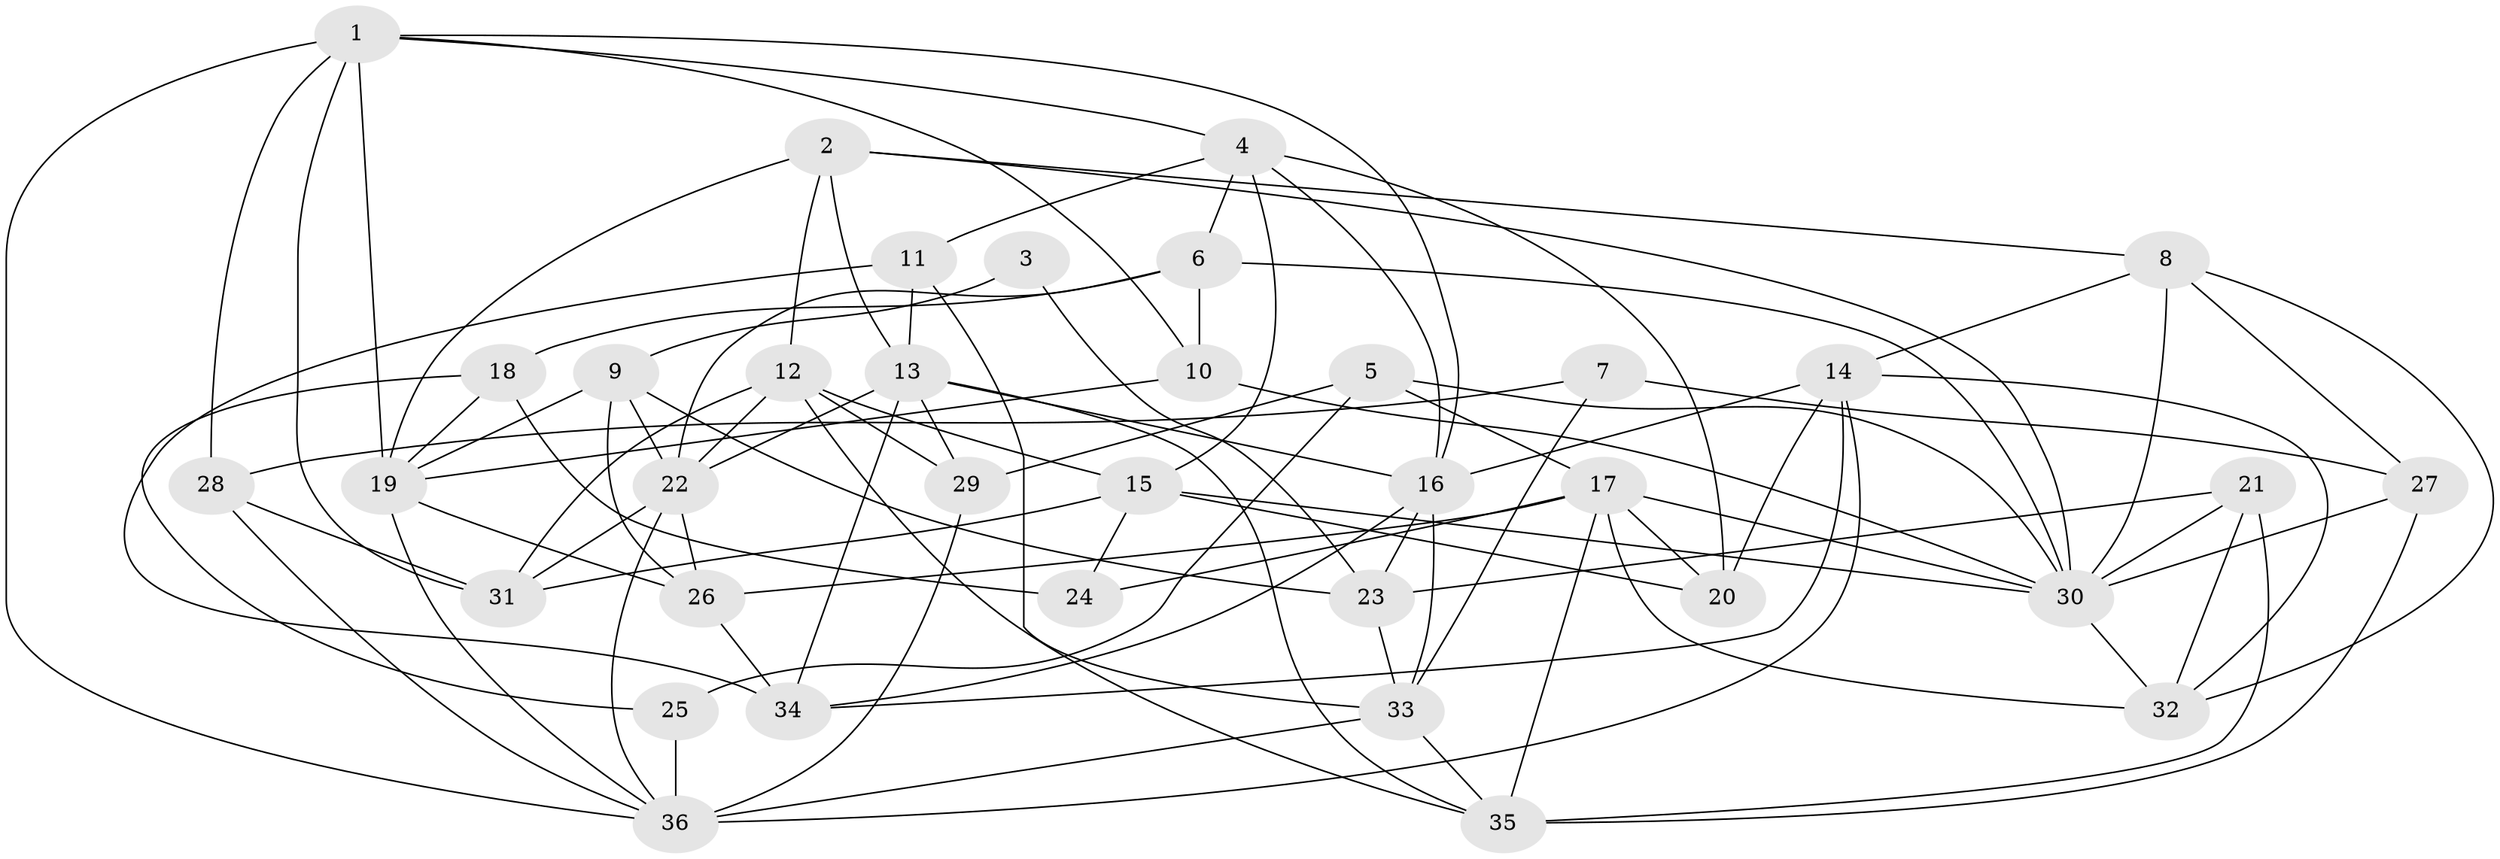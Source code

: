 // original degree distribution, {5: 0.14925373134328357, 4: 0.373134328358209, 3: 0.2537313432835821, 2: 0.1044776119402985, 7: 0.014925373134328358, 6: 0.08955223880597014, 10: 0.014925373134328358}
// Generated by graph-tools (version 1.1) at 2025/37/03/04/25 23:37:11]
// undirected, 36 vertices, 94 edges
graph export_dot {
  node [color=gray90,style=filled];
  1;
  2;
  3;
  4;
  5;
  6;
  7;
  8;
  9;
  10;
  11;
  12;
  13;
  14;
  15;
  16;
  17;
  18;
  19;
  20;
  21;
  22;
  23;
  24;
  25;
  26;
  27;
  28;
  29;
  30;
  31;
  32;
  33;
  34;
  35;
  36;
  1 -- 4 [weight=1.0];
  1 -- 10 [weight=1.0];
  1 -- 16 [weight=1.0];
  1 -- 19 [weight=1.0];
  1 -- 28 [weight=1.0];
  1 -- 31 [weight=1.0];
  1 -- 36 [weight=1.0];
  2 -- 8 [weight=1.0];
  2 -- 12 [weight=1.0];
  2 -- 13 [weight=1.0];
  2 -- 19 [weight=1.0];
  2 -- 30 [weight=1.0];
  3 -- 9 [weight=1.0];
  3 -- 23 [weight=1.0];
  4 -- 6 [weight=1.0];
  4 -- 11 [weight=1.0];
  4 -- 15 [weight=1.0];
  4 -- 16 [weight=1.0];
  4 -- 20 [weight=1.0];
  5 -- 17 [weight=1.0];
  5 -- 25 [weight=1.0];
  5 -- 29 [weight=1.0];
  5 -- 30 [weight=1.0];
  6 -- 10 [weight=1.0];
  6 -- 18 [weight=1.0];
  6 -- 22 [weight=1.0];
  6 -- 30 [weight=2.0];
  7 -- 27 [weight=2.0];
  7 -- 28 [weight=1.0];
  7 -- 33 [weight=1.0];
  8 -- 14 [weight=1.0];
  8 -- 27 [weight=1.0];
  8 -- 30 [weight=1.0];
  8 -- 32 [weight=1.0];
  9 -- 19 [weight=2.0];
  9 -- 22 [weight=1.0];
  9 -- 23 [weight=1.0];
  9 -- 26 [weight=1.0];
  10 -- 19 [weight=1.0];
  10 -- 30 [weight=1.0];
  11 -- 13 [weight=1.0];
  11 -- 33 [weight=1.0];
  11 -- 34 [weight=1.0];
  12 -- 15 [weight=1.0];
  12 -- 22 [weight=1.0];
  12 -- 29 [weight=1.0];
  12 -- 31 [weight=1.0];
  12 -- 35 [weight=1.0];
  13 -- 16 [weight=1.0];
  13 -- 22 [weight=2.0];
  13 -- 29 [weight=1.0];
  13 -- 34 [weight=1.0];
  13 -- 35 [weight=1.0];
  14 -- 16 [weight=1.0];
  14 -- 20 [weight=1.0];
  14 -- 32 [weight=1.0];
  14 -- 34 [weight=1.0];
  14 -- 36 [weight=1.0];
  15 -- 20 [weight=1.0];
  15 -- 24 [weight=1.0];
  15 -- 30 [weight=1.0];
  15 -- 31 [weight=1.0];
  16 -- 23 [weight=1.0];
  16 -- 33 [weight=1.0];
  16 -- 34 [weight=1.0];
  17 -- 20 [weight=1.0];
  17 -- 24 [weight=1.0];
  17 -- 26 [weight=1.0];
  17 -- 30 [weight=1.0];
  17 -- 32 [weight=1.0];
  17 -- 35 [weight=1.0];
  18 -- 19 [weight=1.0];
  18 -- 24 [weight=1.0];
  18 -- 25 [weight=1.0];
  19 -- 26 [weight=1.0];
  19 -- 36 [weight=1.0];
  21 -- 23 [weight=1.0];
  21 -- 30 [weight=1.0];
  21 -- 32 [weight=1.0];
  21 -- 35 [weight=1.0];
  22 -- 26 [weight=1.0];
  22 -- 31 [weight=1.0];
  22 -- 36 [weight=1.0];
  23 -- 33 [weight=1.0];
  25 -- 36 [weight=2.0];
  26 -- 34 [weight=2.0];
  27 -- 30 [weight=2.0];
  27 -- 35 [weight=1.0];
  28 -- 31 [weight=1.0];
  28 -- 36 [weight=1.0];
  29 -- 36 [weight=1.0];
  30 -- 32 [weight=1.0];
  33 -- 35 [weight=1.0];
  33 -- 36 [weight=1.0];
}
